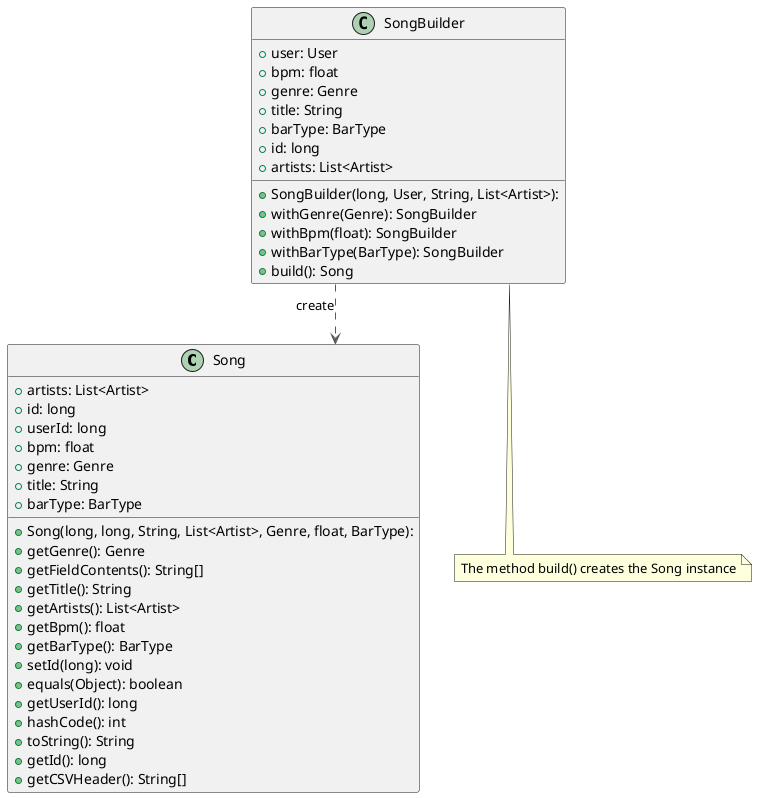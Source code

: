 @startuml

top to bottom direction
skinparam linetype ortho

class Song {
  + Song(long, long, String, List<Artist>, Genre, float, BarType): 
  + artists: List<Artist>
  + id: long
  + userId: long
  + bpm: float
  + genre: Genre
  + title: String
  + barType: BarType
  + getGenre(): Genre
  + getFieldContents(): String[]
  + getTitle(): String
  + getArtists(): List<Artist>
  + getBpm(): float
  + getBarType(): BarType
  + setId(long): void
  + equals(Object): boolean
  + getUserId(): long
  + hashCode(): int
  + toString(): String
  + getId(): long
  + getCSVHeader(): String[]
}
class SongBuilder {
  + SongBuilder(long, User, String, List<Artist>): 
  + user: User
  + bpm: float
  + genre: Genre
  + title: String
  + barType: BarType
  + id: long
  + artists: List<Artist>
  + withGenre(Genre): SongBuilder
  + withBpm(float): SongBuilder
  + withBarType(BarType): SongBuilder
  + build(): Song
}
note "The method build() creates the Song instance" as note2      

SongBuilder  -[#595959,dashed]-  note2       
SongBuilder  -[#595959,dashed]->  Song        : "«create»"
@enduml
